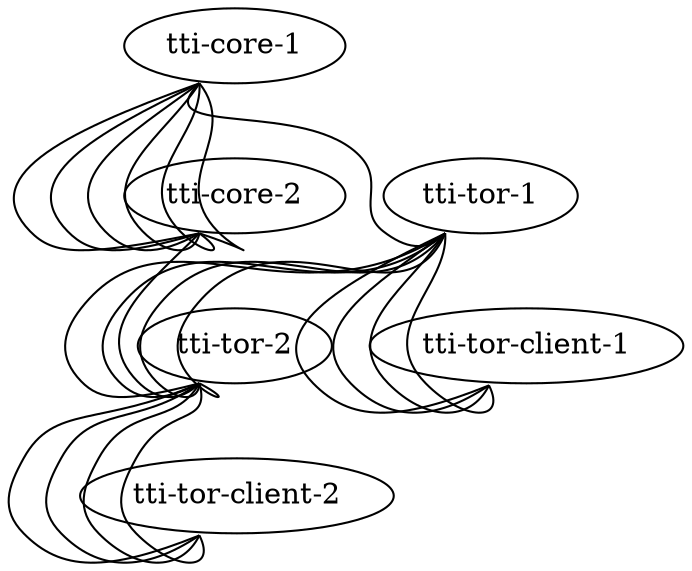 graph tdemo {
 "tti-core-1" [function="leaf" os="CumulusCommunity/cumulus-vx" version="3.7.11" memory="1024" config="./helper_scripts/extra_switch_config.sh" mgmt_ip="192.168.200.1"]
 "tti-core-2" [function="leaf" os="CumulusCommunity/cumulus-vx" version="3.7.11" memory="1024" config="./helper_scripts/extra_switch_config.sh" mgmt_ip="192.168.200.2"]
 "tti-tor-1" [function="leaf" os="CumulusCommunity/cumulus-vx" version="3.7.11" memory="1024" config="./helper_scripts/extra_switch_config.sh" mgmt_ip="192.168.200.11"]
 "tti-tor-2" [function="leaf" os="CumulusCommunity/cumulus-vx" version="3.7.11" memory="1024" config="./helper_scripts/extra_switch_config.sh" mgmt_ip="192.168.200.12"]
 "tti-tor-client-1" [function="fake"]
 "tti-tor-client-2" [function="fake"]
 
 "tti-core-1":"swp53s1" -- "tti-core-2":"swp53s1"
 "tti-core-1":"swp53s2" -- "tti-core-2":"swp53s2"
 "tti-core-1":"swp54s1" -- "tti-core-2":"swp54s1"
 "tti-core-1":"swp54s2" -- "tti-core-2":"swp54s2"
 "tti-core-1":"swp53s4" -- "tti-core-2":"swp53s4"
 "tti-core-1":"swp54s4" -- "tti-core-2":"swp54s4"
 
 "tti-core-1":"swp32" -- "tti-tor-1":"swp47"
 "tti-core-2":"swp32" -- "tti-tor-2":"swp47"

 "tti-tor-1":"swp53s1" -- "tti-tor-2":"swp53s1"
 "tti-tor-1":"swp54s1" -- "tti-tor-2":"swp54s1"

 "tti-tor-1":"swp53s2" -- "tti-tor-2":"swp53s2"
 "tti-tor-1":"swp54s2" -- "tti-tor-2":"swp54s2"

 "tti-tor-1":"swp1" -- "tti-tor-client-1":"swp1"
 "tti-tor-1":"swp2" -- "tti-tor-client-1":"swp2"
 "tti-tor-1":"swp3" -- "tti-tor-client-1":"swp3"
 "tti-tor-1":"swp4" -- "tti-tor-client-1":"swp4"

 "tti-tor-2":"swp1" -- "tti-tor-client-2":"swp1"
 "tti-tor-2":"swp2" -- "tti-tor-client-2":"swp2"
 "tti-tor-2":"swp3" -- "tti-tor-client-2":"swp3"
 "tti-tor-2":"swp4" -- "tti-tor-client-2":"swp4"
}
